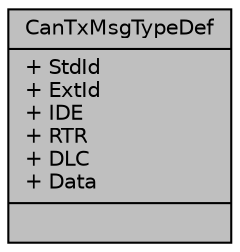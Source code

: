 digraph "CanTxMsgTypeDef"
{
  edge [fontname="Helvetica",fontsize="10",labelfontname="Helvetica",labelfontsize="10"];
  node [fontname="Helvetica",fontsize="10",shape=record];
  Node1 [label="{CanTxMsgTypeDef\n|+ StdId\l+ ExtId\l+ IDE\l+ RTR\l+ DLC\l+ Data\l|}",height=0.2,width=0.4,color="black", fillcolor="grey75", style="filled", fontcolor="black"];
}
